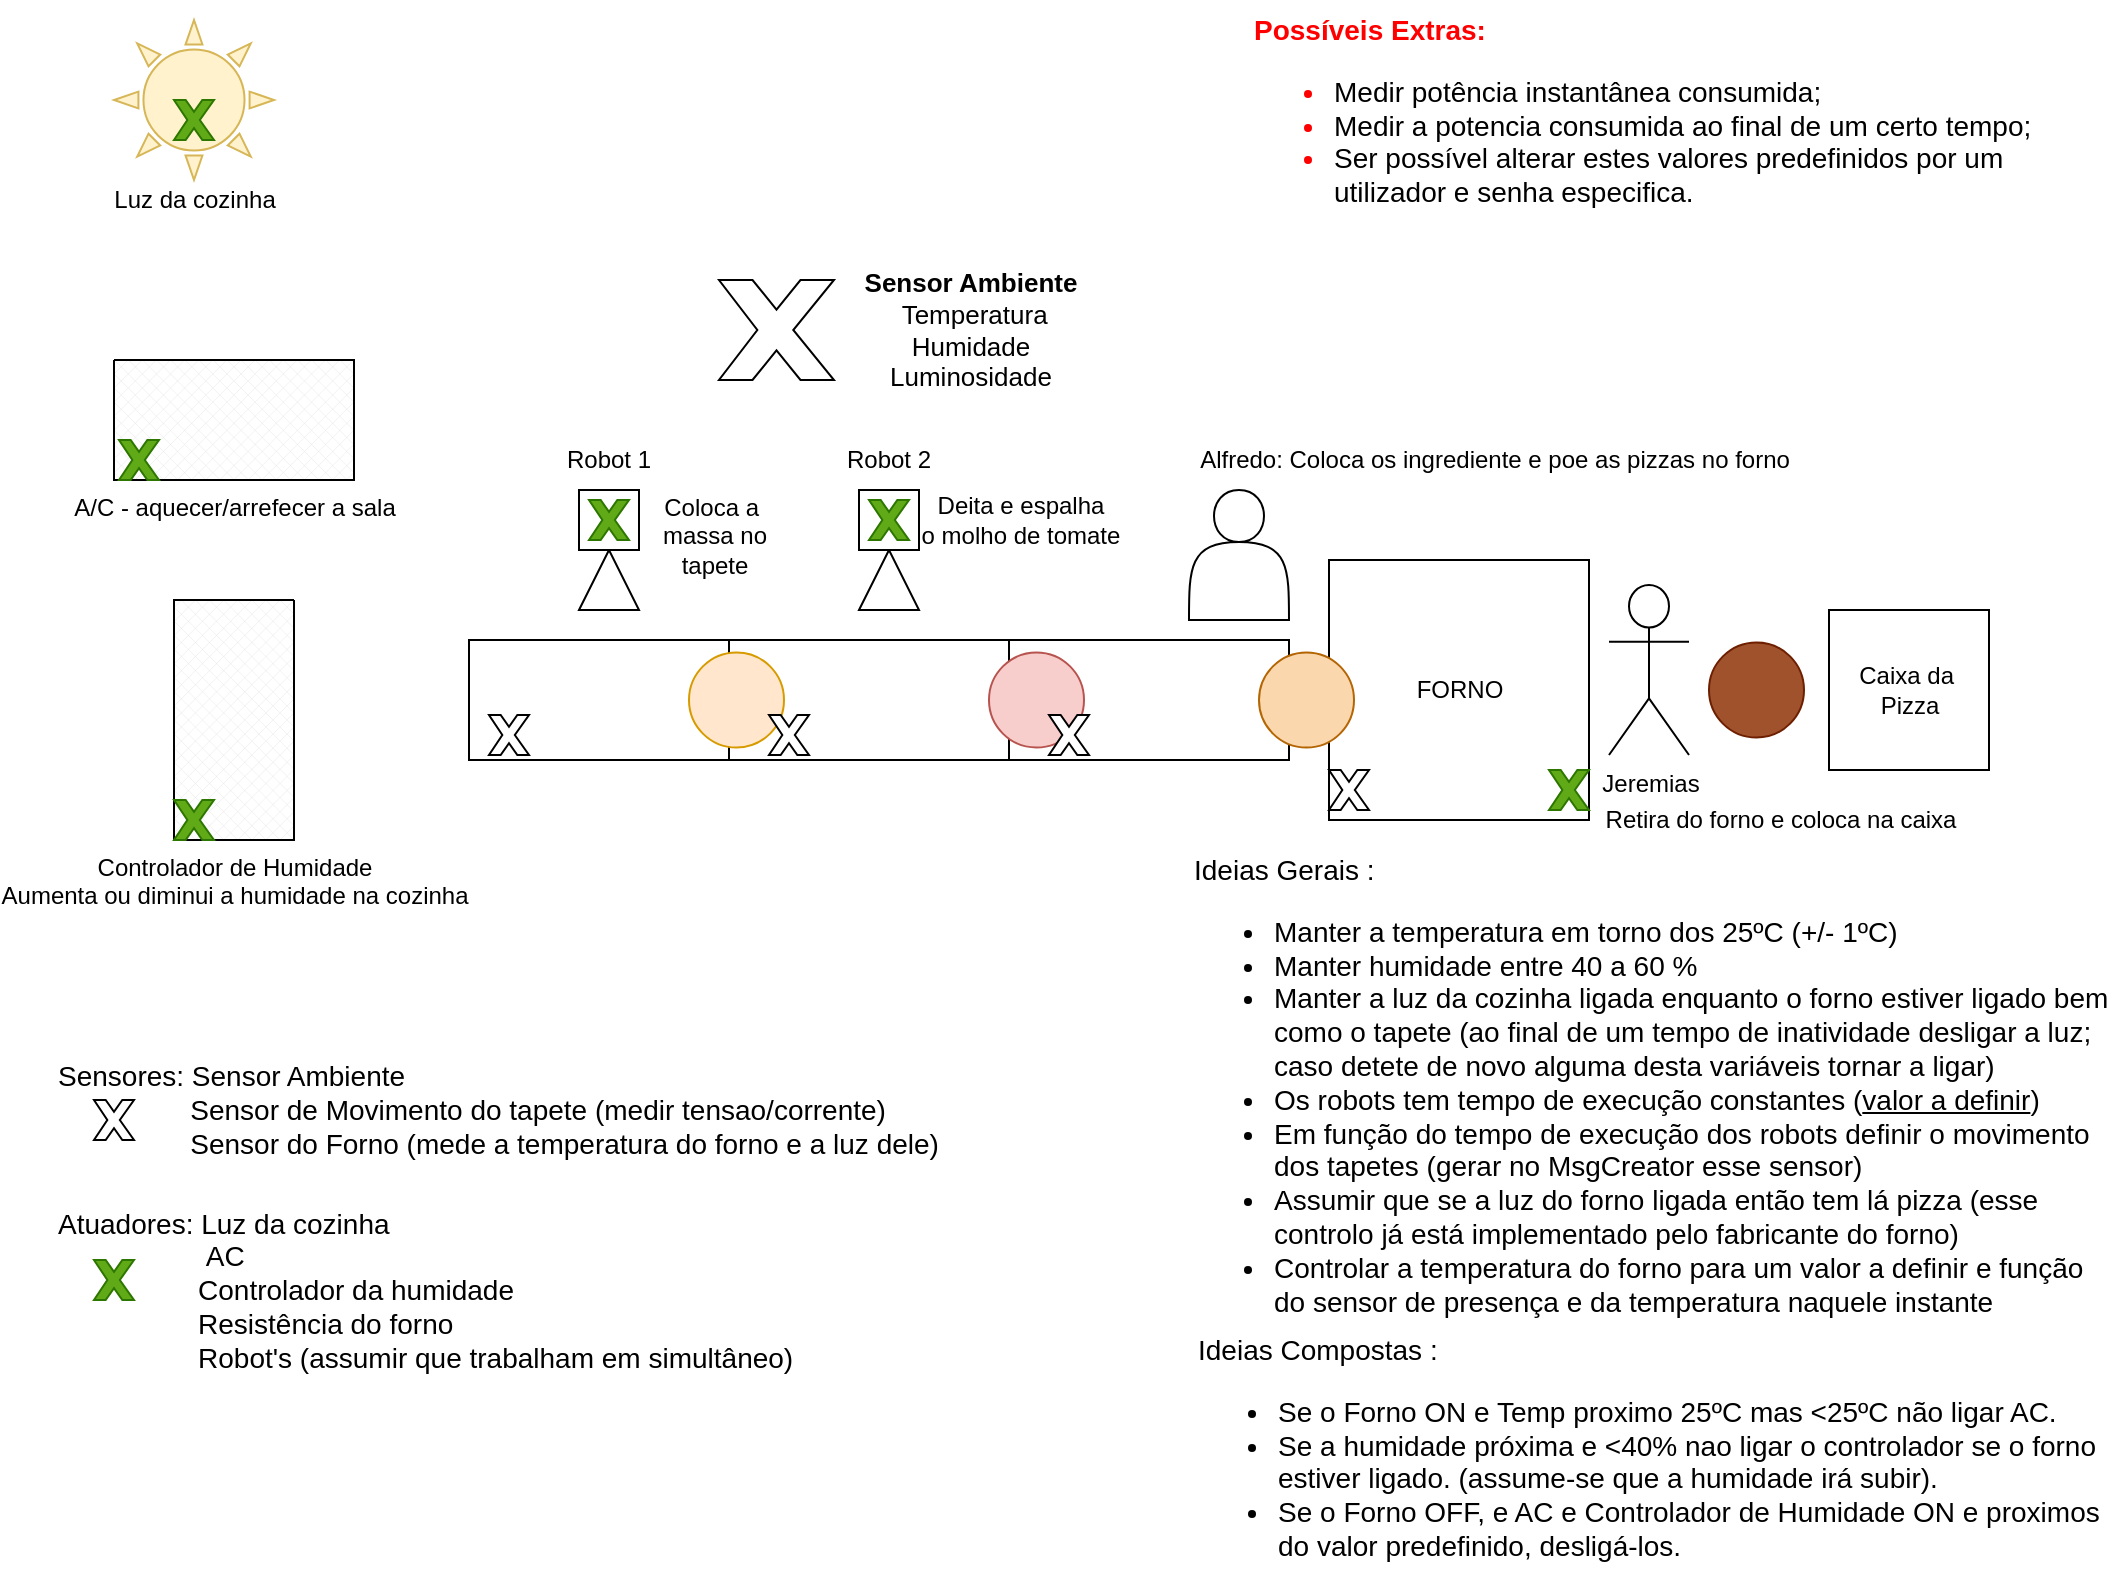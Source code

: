 <mxfile version="14.4.3" type="github">
  <diagram id="O8cKu8hD9Wat7ur4KSWv" name="v1">
    <mxGraphModel dx="1422" dy="762" grid="1" gridSize="10" guides="1" tooltips="1" connect="1" arrows="1" fold="1" page="1" pageScale="1" pageWidth="1169" pageHeight="827" math="0" shadow="0">
      <root>
        <mxCell id="0" />
        <mxCell id="1" parent="0" />
        <mxCell id="HmkSvmM_FdpT99_8etO7-1" value="" style="rounded=0;whiteSpace=wrap;html=1;" vertex="1" parent="1">
          <mxGeometry x="257.5" y="340" width="130" height="60" as="geometry" />
        </mxCell>
        <mxCell id="HmkSvmM_FdpT99_8etO7-2" value="" style="rounded=0;whiteSpace=wrap;html=1;" vertex="1" parent="1">
          <mxGeometry x="387.5" y="340" width="140" height="60" as="geometry" />
        </mxCell>
        <mxCell id="HmkSvmM_FdpT99_8etO7-3" value="" style="rounded=0;whiteSpace=wrap;html=1;" vertex="1" parent="1">
          <mxGeometry x="527.5" y="340" width="140" height="60" as="geometry" />
        </mxCell>
        <mxCell id="HmkSvmM_FdpT99_8etO7-4" value="FORNO" style="whiteSpace=wrap;html=1;aspect=fixed;" vertex="1" parent="1">
          <mxGeometry x="687.5" y="300" width="130" height="130" as="geometry" />
        </mxCell>
        <mxCell id="HmkSvmM_FdpT99_8etO7-5" value="" style="ellipse;whiteSpace=wrap;html=1;aspect=fixed;fillColor=#a0522d;strokeColor=#6D1F00;fontColor=#ffffff;" vertex="1" parent="1">
          <mxGeometry x="877.5" y="341.25" width="47.5" height="47.5" as="geometry" />
        </mxCell>
        <mxCell id="HmkSvmM_FdpT99_8etO7-6" value="Caixa da&amp;nbsp;&lt;br&gt;Pizza" style="whiteSpace=wrap;html=1;aspect=fixed;" vertex="1" parent="1">
          <mxGeometry x="937.5" y="325" width="80" height="80" as="geometry" />
        </mxCell>
        <mxCell id="HmkSvmM_FdpT99_8etO7-7" value="Jeremias" style="shape=umlActor;verticalLabelPosition=bottom;verticalAlign=top;html=1;outlineConnect=0;" vertex="1" parent="1">
          <mxGeometry x="827.5" y="312.5" width="40" height="85" as="geometry" />
        </mxCell>
        <mxCell id="HmkSvmM_FdpT99_8etO7-12" value="" style="triangle;whiteSpace=wrap;html=1;direction=north;" vertex="1" parent="1">
          <mxGeometry x="312.5" y="295" width="30" height="30" as="geometry" />
        </mxCell>
        <mxCell id="HmkSvmM_FdpT99_8etO7-13" value="" style="whiteSpace=wrap;html=1;aspect=fixed;" vertex="1" parent="1">
          <mxGeometry x="312.5" y="265" width="30" height="30" as="geometry" />
        </mxCell>
        <mxCell id="HmkSvmM_FdpT99_8etO7-14" value="" style="triangle;whiteSpace=wrap;html=1;direction=north;" vertex="1" parent="1">
          <mxGeometry x="452.5" y="295" width="30" height="30" as="geometry" />
        </mxCell>
        <mxCell id="HmkSvmM_FdpT99_8etO7-15" value="" style="whiteSpace=wrap;html=1;aspect=fixed;" vertex="1" parent="1">
          <mxGeometry x="452.5" y="265" width="30" height="30" as="geometry" />
        </mxCell>
        <mxCell id="HmkSvmM_FdpT99_8etO7-16" value="Robot 1" style="text;html=1;strokeColor=none;fillColor=none;align=center;verticalAlign=middle;whiteSpace=wrap;rounded=0;" vertex="1" parent="1">
          <mxGeometry x="300" y="240" width="55" height="20" as="geometry" />
        </mxCell>
        <mxCell id="HmkSvmM_FdpT99_8etO7-18" value="Robot 2" style="text;html=1;strokeColor=none;fillColor=none;align=center;verticalAlign=middle;whiteSpace=wrap;rounded=0;" vertex="1" parent="1">
          <mxGeometry x="440" y="240" width="55" height="20" as="geometry" />
        </mxCell>
        <mxCell id="HmkSvmM_FdpT99_8etO7-20" value="" style="ellipse;whiteSpace=wrap;html=1;aspect=fixed;fillColor=#fad7ac;strokeColor=#b46504;" vertex="1" parent="1">
          <mxGeometry x="652.5" y="346.25" width="47.5" height="47.5" as="geometry" />
        </mxCell>
        <mxCell id="HmkSvmM_FdpT99_8etO7-21" value="" style="shape=actor;whiteSpace=wrap;html=1;" vertex="1" parent="1">
          <mxGeometry x="617.5" y="265" width="50" height="65" as="geometry" />
        </mxCell>
        <mxCell id="HmkSvmM_FdpT99_8etO7-23" value="" style="ellipse;whiteSpace=wrap;html=1;aspect=fixed;fillColor=#ffe6cc;strokeColor=#d79b00;" vertex="1" parent="1">
          <mxGeometry x="367.5" y="346.25" width="47.5" height="47.5" as="geometry" />
        </mxCell>
        <mxCell id="HmkSvmM_FdpT99_8etO7-25" value="" style="verticalLabelPosition=bottom;verticalAlign=top;html=1;shape=mxgraph.basic.x" vertex="1" parent="1">
          <mxGeometry x="267.5" y="377.5" width="20" height="20" as="geometry" />
        </mxCell>
        <mxCell id="HmkSvmM_FdpT99_8etO7-26" value="" style="verticalLabelPosition=bottom;verticalAlign=top;html=1;shape=mxgraph.basic.x" vertex="1" parent="1">
          <mxGeometry x="407.5" y="377.5" width="20" height="20" as="geometry" />
        </mxCell>
        <mxCell id="HmkSvmM_FdpT99_8etO7-28" value="" style="verticalLabelPosition=bottom;verticalAlign=top;html=1;shape=mxgraph.basic.x" vertex="1" parent="1">
          <mxGeometry x="687.5" y="405" width="20" height="20" as="geometry" />
        </mxCell>
        <mxCell id="HmkSvmM_FdpT99_8etO7-30" value="A/C - aquecer/arrefecer a sala&lt;br&gt;" style="verticalLabelPosition=bottom;verticalAlign=top;html=1;shape=mxgraph.basic.patternFillRect;fillStyle=diagGrid;step=5;fillStrokeWidth=0.2;fillStrokeColor=#dddddd;" vertex="1" parent="1">
          <mxGeometry x="80" y="200" width="120" height="60" as="geometry" />
        </mxCell>
        <mxCell id="HmkSvmM_FdpT99_8etO7-29" value="" style="verticalLabelPosition=bottom;verticalAlign=top;html=1;shape=mxgraph.basic.x;fillColor=#60a917;strokeColor=#2D7600;fontColor=#ffffff;" vertex="1" parent="1">
          <mxGeometry x="82.5" y="240" width="20" height="20" as="geometry" />
        </mxCell>
        <mxCell id="HmkSvmM_FdpT99_8etO7-22" value="" style="ellipse;whiteSpace=wrap;html=1;aspect=fixed;fillColor=#f8cecc;strokeColor=#b85450;" vertex="1" parent="1">
          <mxGeometry x="517.5" y="346.25" width="47.5" height="47.5" as="geometry" />
        </mxCell>
        <mxCell id="HmkSvmM_FdpT99_8etO7-27" value="" style="verticalLabelPosition=bottom;verticalAlign=top;html=1;shape=mxgraph.basic.x" vertex="1" parent="1">
          <mxGeometry x="547.5" y="377.5" width="20" height="20" as="geometry" />
        </mxCell>
        <mxCell id="HmkSvmM_FdpT99_8etO7-33" value="Controlador de Humidade&lt;br&gt;Aumenta ou diminui a humidade na cozinha" style="verticalLabelPosition=bottom;verticalAlign=top;html=1;shape=mxgraph.basic.patternFillRect;fillStyle=diagGrid;step=5;fillStrokeWidth=0.2;fillStrokeColor=#dddddd;direction=south;" vertex="1" parent="1">
          <mxGeometry x="110" y="320" width="60" height="120" as="geometry" />
        </mxCell>
        <mxCell id="HmkSvmM_FdpT99_8etO7-34" value="" style="verticalLabelPosition=bottom;verticalAlign=top;html=1;shape=mxgraph.basic.x;fillColor=#60a917;strokeColor=#2D7600;fontColor=#ffffff;" vertex="1" parent="1">
          <mxGeometry x="110" y="420" width="20" height="20" as="geometry" />
        </mxCell>
        <mxCell id="HmkSvmM_FdpT99_8etO7-35" value="" style="verticalLabelPosition=bottom;verticalAlign=top;html=1;shape=mxgraph.basic.x;fillColor=#60a917;strokeColor=#2D7600;fontColor=#ffffff;" vertex="1" parent="1">
          <mxGeometry x="797.5" y="405" width="20" height="20" as="geometry" />
        </mxCell>
        <mxCell id="HmkSvmM_FdpT99_8etO7-36" value="Coloca a&amp;nbsp;&lt;br&gt;massa no&lt;br&gt;tapete" style="text;html=1;align=center;verticalAlign=middle;resizable=0;points=[];autosize=1;" vertex="1" parent="1">
          <mxGeometry x="345" y="262.5" width="70" height="50" as="geometry" />
        </mxCell>
        <mxCell id="HmkSvmM_FdpT99_8etO7-37" value="Deita e espalha&lt;br&gt;o molho de tomate" style="text;html=1;align=center;verticalAlign=middle;resizable=0;points=[];autosize=1;" vertex="1" parent="1">
          <mxGeometry x="477.5" y="265" width="110" height="30" as="geometry" />
        </mxCell>
        <mxCell id="HmkSvmM_FdpT99_8etO7-38" value="" style="verticalLabelPosition=bottom;verticalAlign=top;html=1;shape=mxgraph.basic.sun;fillColor=#fff2cc;strokeColor=#d6b656;" vertex="1" parent="1">
          <mxGeometry x="80" y="30" width="80" height="80" as="geometry" />
        </mxCell>
        <mxCell id="HmkSvmM_FdpT99_8etO7-39" value="" style="verticalLabelPosition=bottom;verticalAlign=top;html=1;shape=mxgraph.basic.x;fillColor=#60a917;strokeColor=#2D7600;fontColor=#ffffff;" vertex="1" parent="1">
          <mxGeometry x="110" y="70" width="20" height="20" as="geometry" />
        </mxCell>
        <mxCell id="HmkSvmM_FdpT99_8etO7-40" value="" style="verticalLabelPosition=bottom;verticalAlign=top;html=1;shape=mxgraph.basic.x" vertex="1" parent="1">
          <mxGeometry x="382.5" y="160" width="57.5" height="50" as="geometry" />
        </mxCell>
        <mxCell id="HmkSvmM_FdpT99_8etO7-41" value="&lt;font style=&quot;font-size: 13px&quot;&gt;&lt;b&gt;Sensor Ambiente&lt;/b&gt;&lt;br&gt;&amp;nbsp;Temperatura&lt;br&gt;Humidade&lt;br&gt;Luminosidade&lt;/font&gt;" style="text;html=1;align=center;verticalAlign=middle;resizable=0;points=[];autosize=1;" vertex="1" parent="1">
          <mxGeometry x="447.5" y="155" width="120" height="60" as="geometry" />
        </mxCell>
        <mxCell id="HmkSvmM_FdpT99_8etO7-42" value="Alfredo: Coloca os ingrediente e poe as pizzas no forno&lt;br&gt;" style="text;html=1;align=center;verticalAlign=middle;resizable=0;points=[];autosize=1;" vertex="1" parent="1">
          <mxGeometry x="615" y="240" width="310" height="20" as="geometry" />
        </mxCell>
        <mxCell id="HmkSvmM_FdpT99_8etO7-43" value="Retira do forno e coloca na caixa" style="text;html=1;align=center;verticalAlign=middle;resizable=0;points=[];autosize=1;" vertex="1" parent="1">
          <mxGeometry x="817.5" y="420" width="190" height="20" as="geometry" />
        </mxCell>
        <mxCell id="HmkSvmM_FdpT99_8etO7-44" value="Luz da cozinha" style="text;html=1;align=center;verticalAlign=middle;resizable=0;points=[];autosize=1;" vertex="1" parent="1">
          <mxGeometry x="70" y="110" width="100" height="20" as="geometry" />
        </mxCell>
        <mxCell id="HmkSvmM_FdpT99_8etO7-46" value="&lt;span style=&quot;font-size: 14px&quot;&gt;Sensores: Sensor Ambiente&amp;nbsp;&lt;br&gt;&amp;nbsp; &amp;nbsp; &amp;nbsp; &amp;nbsp; &amp;nbsp; &amp;nbsp; &amp;nbsp; &amp;nbsp; &amp;nbsp;Sensor de Movimento do tapete (medir tensao/corrente)&lt;br&gt;&amp;nbsp; &amp;nbsp; &amp;nbsp; &amp;nbsp; &amp;nbsp; &amp;nbsp; &amp;nbsp; &amp;nbsp; &amp;nbsp;Sensor do Forno (mede a temperatura do forno e a luz dele)&lt;br&gt;&lt;/span&gt;" style="text;html=1;strokeColor=none;fillColor=none;align=left;verticalAlign=middle;whiteSpace=wrap;rounded=0;" vertex="1" parent="1">
          <mxGeometry x="50" y="520" width="460" height="110" as="geometry" />
        </mxCell>
        <mxCell id="HmkSvmM_FdpT99_8etO7-47" value="" style="verticalLabelPosition=bottom;verticalAlign=top;html=1;shape=mxgraph.basic.x" vertex="1" parent="1">
          <mxGeometry x="70" y="570" width="20" height="20" as="geometry" />
        </mxCell>
        <mxCell id="HmkSvmM_FdpT99_8etO7-50" value="&lt;span style=&quot;font-size: 14px&quot;&gt;Atuadores: Luz da cozinha&amp;nbsp;&lt;/span&gt;&lt;br&gt;&lt;span style=&quot;font-size: 14px&quot;&gt;&amp;nbsp; &amp;nbsp; &amp;nbsp; &amp;nbsp; &amp;nbsp; &amp;nbsp; &amp;nbsp; &amp;nbsp; &amp;nbsp; &amp;nbsp;AC&lt;/span&gt;&lt;br&gt;&lt;span style=&quot;font-size: 14px&quot;&gt;&amp;nbsp; &amp;nbsp; &amp;nbsp; &amp;nbsp; &amp;nbsp; &amp;nbsp; &amp;nbsp; &amp;nbsp; &amp;nbsp; Controlador da humidade&lt;/span&gt;&lt;br&gt;&lt;span style=&quot;font-size: 14px&quot;&gt;&amp;nbsp; &amp;nbsp; &amp;nbsp; &amp;nbsp; &amp;nbsp; &amp;nbsp; &amp;nbsp; &amp;nbsp; &amp;nbsp; Resistência&amp;nbsp;do forno&lt;br&gt;&lt;/span&gt;&lt;font style=&quot;font-size: 14px&quot;&gt;&amp;nbsp; &amp;nbsp; &amp;nbsp; &amp;nbsp; &amp;nbsp; &amp;nbsp; &amp;nbsp; &amp;nbsp; &amp;nbsp; Robot&#39;s (assumir que trabalham em simultâneo)&lt;/font&gt;" style="text;html=1;strokeColor=none;fillColor=none;align=left;verticalAlign=middle;whiteSpace=wrap;rounded=0;" vertex="1" parent="1">
          <mxGeometry x="50" y="610" width="460" height="110" as="geometry" />
        </mxCell>
        <mxCell id="HmkSvmM_FdpT99_8etO7-51" value="" style="verticalLabelPosition=bottom;verticalAlign=top;html=1;shape=mxgraph.basic.x;fillColor=#60a917;strokeColor=#2D7600;fontColor=#ffffff;" vertex="1" parent="1">
          <mxGeometry x="70" y="650" width="20" height="20" as="geometry" />
        </mxCell>
        <mxCell id="HmkSvmM_FdpT99_8etO7-52" value="" style="verticalLabelPosition=bottom;verticalAlign=top;html=1;shape=mxgraph.basic.x;fillColor=#60a917;strokeColor=#2D7600;fontColor=#ffffff;" vertex="1" parent="1">
          <mxGeometry x="317.5" y="270" width="20" height="20" as="geometry" />
        </mxCell>
        <mxCell id="HmkSvmM_FdpT99_8etO7-53" value="" style="verticalLabelPosition=bottom;verticalAlign=top;html=1;shape=mxgraph.basic.x;fillColor=#60a917;strokeColor=#2D7600;fontColor=#ffffff;" vertex="1" parent="1">
          <mxGeometry x="457.5" y="270" width="20" height="20" as="geometry" />
        </mxCell>
        <mxCell id="HmkSvmM_FdpT99_8etO7-54" value="&lt;font style=&quot;font-size: 14px&quot;&gt;Ideias Gerais :&lt;br&gt;&lt;ul&gt;&lt;li&gt;&lt;font style=&quot;font-size: 14px&quot;&gt;Manter a temperatura em torno dos 25ºC (+/- 1ºC)&lt;/font&gt;&lt;/li&gt;&lt;li&gt;&lt;font style=&quot;font-size: 14px&quot;&gt;Manter humidade entre 40 a 60 %&lt;/font&gt;&lt;/li&gt;&lt;li&gt;&lt;font style=&quot;font-size: 14px&quot;&gt;Manter a luz da cozinha ligada enquanto o forno estiver ligado bem como o tapete (ao final de um tempo de inatividade desligar a luz; caso detete de novo alguma desta variáveis tornar a ligar)&lt;/font&gt;&lt;/li&gt;&lt;li&gt;&lt;font style=&quot;font-size: 14px&quot;&gt;Os robots tem tempo de execução constantes (&lt;u&gt;valor a definir&lt;/u&gt;)&lt;/font&gt;&lt;/li&gt;&lt;li&gt;&lt;font style=&quot;font-size: 14px&quot;&gt;Em função do tempo de execução dos robots definir o movimento dos tapetes (gerar no MsgCreator esse sensor)&lt;/font&gt;&lt;/li&gt;&lt;li&gt;&lt;font style=&quot;font-size: 14px&quot;&gt;Assumir que se a luz do forno ligada então tem lá pizza (esse controlo já está implementado pelo fabricante do forno)&lt;/font&gt;&lt;/li&gt;&lt;li&gt;&lt;font style=&quot;font-size: 14px&quot;&gt;Controlar a temperatura do forno para um valor a definir e função do sensor de presença e da temperatura naquele instante&lt;/font&gt;&lt;/li&gt;&lt;/ul&gt;&lt;/font&gt;" style="text;html=1;strokeColor=none;fillColor=none;align=left;verticalAlign=top;whiteSpace=wrap;rounded=0;" vertex="1" parent="1">
          <mxGeometry x="617.5" y="440" width="462.5" height="240" as="geometry" />
        </mxCell>
        <mxCell id="HmkSvmM_FdpT99_8etO7-55" value="&lt;font style=&quot;font-size: 14px&quot;&gt;Ideias Compostas :&lt;br&gt;&lt;ul&gt;&lt;li&gt;Se o Forno ON e Temp proximo 25ºC mas &amp;lt;25ºC não ligar AC.&lt;/li&gt;&lt;li&gt;Se a humidade próxima e &amp;lt;40% nao ligar o controlador se o forno estiver ligado. (assume-se que a humidade irá subir).&lt;/li&gt;&lt;li&gt;Se o Forno OFF, e AC e Controlador de Humidade ON e proximos do valor predefinido, desligá-los.&lt;/li&gt;&lt;/ul&gt;&lt;/font&gt;" style="text;html=1;strokeColor=none;fillColor=none;align=left;verticalAlign=top;whiteSpace=wrap;rounded=0;" vertex="1" parent="1">
          <mxGeometry x="620" y="680" width="462.5" height="130" as="geometry" />
        </mxCell>
        <mxCell id="HmkSvmM_FdpT99_8etO7-56" value="Possíveis Extras:&lt;br&gt;&lt;ul&gt;&lt;li&gt;&lt;font color=&quot;#000000&quot;&gt;&lt;span style=&quot;font-weight: 400&quot;&gt;Medir potência instantânea consumida;&lt;br&gt;&lt;/span&gt;&lt;/font&gt;&lt;/li&gt;&lt;li&gt;&lt;font color=&quot;#000000&quot;&gt;&lt;span style=&quot;font-weight: 400&quot;&gt;Medir a potencia consumida ao final de um certo tempo;&lt;/span&gt;&lt;/font&gt;&lt;/li&gt;&lt;li&gt;&lt;font color=&quot;#000000&quot;&gt;&lt;span style=&quot;font-weight: 400&quot;&gt;Ser possível alterar estes valores predefinidos por um utilizador e senha especifica.&lt;/span&gt;&lt;/font&gt;&lt;/li&gt;&lt;/ul&gt;" style="text;html=1;strokeColor=none;fillColor=none;align=left;verticalAlign=top;whiteSpace=wrap;rounded=0;labelBackgroundColor=none;labelBorderColor=none;fontColor=#FF0000;fontSize=14;fontStyle=1" vertex="1" parent="1">
          <mxGeometry x="647.5" y="20" width="422.5" height="160" as="geometry" />
        </mxCell>
      </root>
    </mxGraphModel>
  </diagram>
</mxfile>
